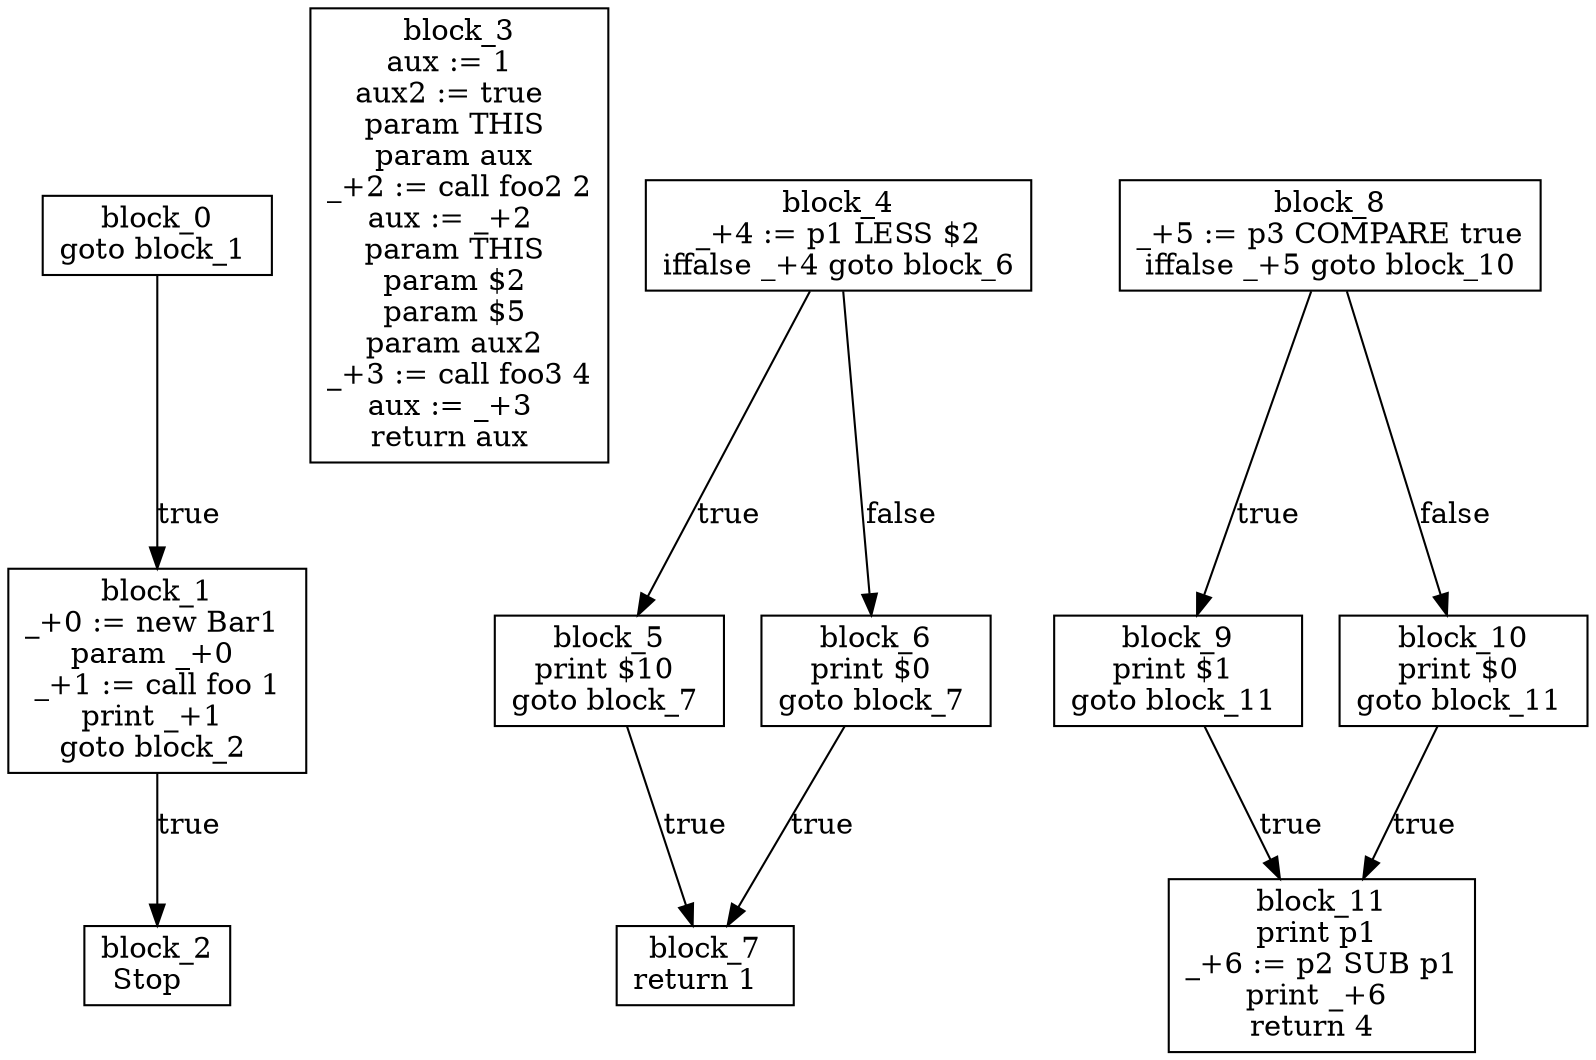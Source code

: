 digraph G {
node [shape = box];
block_0 [label="block_0
goto block_1 
"];
block_0 -> block_1 [ label="true"];
block_1 [label="block_1
_+0 := new Bar1 
param _+0 
_+1 := call foo 1
print _+1 
goto block_2 
"];
block_1 -> block_2 [ label="true"];
block_2 [label="block_2
Stop  
"];
block_3 [label="block_3
aux := 1  
aux2 := true  
param THIS 
param aux 
_+2 := call foo2 2
aux := _+2  
param THIS 
param $2 
param $5 
param aux2 
_+3 := call foo3 4
aux := _+3  
return aux  
"];
block_4 [label="block_4
_+4 := p1 LESS $2
iffalse _+4 goto block_6
"];
block_4 -> block_5 [ label="true"];
block_5 [label="block_5
print $10 
goto block_7 
"];
block_5 -> block_7 [ label="true"];
block_7 [label="block_7
return 1  
"];
block_4 -> block_6 [ label="false"];
block_6 [label="block_6
print $0 
goto block_7 
"];
block_6 -> block_7 [ label="true"];
block_8 [label="block_8
_+5 := p3 COMPARE true
iffalse _+5 goto block_10
"];
block_8 -> block_9 [ label="true"];
block_9 [label="block_9
print $1 
goto block_11 
"];
block_9 -> block_11 [ label="true"];
block_11 [label="block_11
print p1 
_+6 := p2 SUB p1
print _+6 
return 4  
"];
block_8 -> block_10 [ label="false"];
block_10 [label="block_10
print $0 
goto block_11 
"];
block_10 -> block_11 [ label="true"];
}
